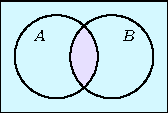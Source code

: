 size(3cm,0);
// Colors from "Still not getting any" by sp613g, https://kuler.adobe.com/#themeID/181115 
pen color_light1=rgb(219,213,242);
pen color_dark1=rgb(22,64,89);
pen color_base=rgb(201,235,242);
pen color_dark2=rgb(69,115,110);
pen color_light2=rgb(242,226,196);

pair z0=(0,0);
pair z1=(-1,0);  // center of circle1
pair z2=(1,0);  //  center of circle2
real r=1.5;     // radius
path c1=circle(z1,r);
path c2=circle(z2,r);
fill(c1,color_base);
fill(c2,color_base);

picture intersection=new picture;
fill(intersection,c1,color_light1);
clip(intersection,c2);

add(intersection);

draw(c1);
draw(c2);

//draw("$\A$",box,z1);              // Requires [inline] package option.
//draw(Label("$\B$","$B$"),box,z2); // Requires [inline] package option.
real label_offset_x=0.4*r, label_offset_y=0.5*r;
label("{\scriptsize $A$}",z1+(-1*label_offset_x,label_offset_y));            
label("{\scriptsize $B$}",z2+(label_offset_x,label_offset_y));

// pair z=(0,-2);
// real m=3;
// margin BigMargin=Margin(0,m*dot(unit(z1-z),unit(z0-z)));

// draw(Label("$A\cap B$",0),conj(z)--z0,Arrow,BigMargin);
// draw(Label("$A\cup B$",0),z--z0,Arrow,BigMargin);
// draw(z--z1,Arrow,Margin(0,m));
// draw(z--z2,Arrow,Margin(0,m));

shipout(bbox(0.25cm, filltype=FillDraw(fillpen=color_base)));

